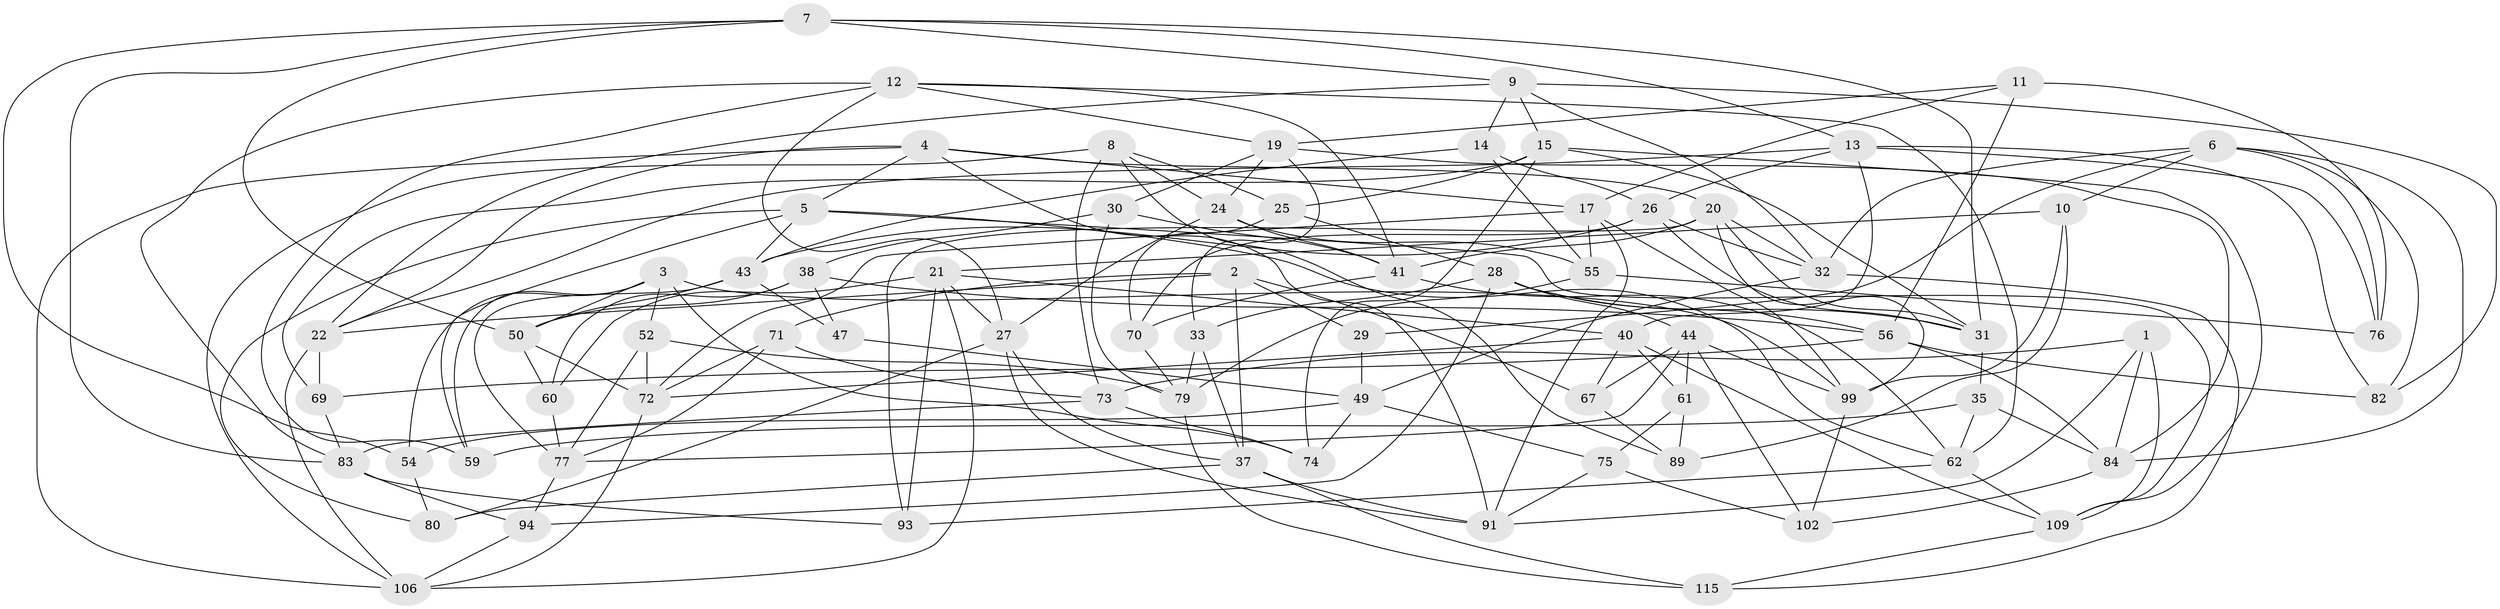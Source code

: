 // Generated by graph-tools (version 1.1) at 2025/24/03/03/25 07:24:24]
// undirected, 72 vertices, 183 edges
graph export_dot {
graph [start="1"]
  node [color=gray90,style=filled];
  1;
  2 [super="+36"];
  3 [super="+45"];
  4 [super="+46"];
  5 [super="+81"];
  6 [super="+107"];
  7 [super="+78"];
  8 [super="+16"];
  9 [super="+18"];
  10;
  11;
  12 [super="+48"];
  13 [super="+68"];
  14;
  15 [super="+85"];
  17 [super="+53"];
  19 [super="+103"];
  20 [super="+23"];
  21 [super="+98"];
  22 [super="+39"];
  24 [super="+42"];
  25;
  26 [super="+96"];
  27 [super="+63"];
  28 [super="+34"];
  29;
  30;
  31 [super="+86"];
  32 [super="+65"];
  33;
  35;
  37 [super="+66"];
  38 [super="+90"];
  40 [super="+64"];
  41 [super="+88"];
  43 [super="+58"];
  44 [super="+111"];
  47;
  49 [super="+95"];
  50 [super="+51"];
  52;
  54;
  55 [super="+57"];
  56 [super="+105"];
  59;
  60;
  61;
  62 [super="+87"];
  67;
  69;
  70;
  71;
  72 [super="+92"];
  73 [super="+114"];
  74;
  75;
  76;
  77 [super="+108"];
  79 [super="+113"];
  80;
  82;
  83 [super="+104"];
  84 [super="+101"];
  89;
  91 [super="+97"];
  93;
  94;
  99 [super="+100"];
  102;
  106 [super="+110"];
  109 [super="+112"];
  115;
  1 -- 91;
  1 -- 73;
  1 -- 84;
  1 -- 109;
  2 -- 71;
  2 -- 29 [weight=2];
  2 -- 67;
  2 -- 37;
  2 -- 22;
  3 -- 54;
  3 -- 59;
  3 -- 74;
  3 -- 52;
  3 -- 50;
  3 -- 99;
  4 -- 91;
  4 -- 22;
  4 -- 17;
  4 -- 106;
  4 -- 5;
  4 -- 20;
  5 -- 109;
  5 -- 80;
  5 -- 59;
  5 -- 43;
  5 -- 62;
  6 -- 76;
  6 -- 84;
  6 -- 10;
  6 -- 32;
  6 -- 82;
  6 -- 29;
  7 -- 54;
  7 -- 9;
  7 -- 50;
  7 -- 83;
  7 -- 13;
  7 -- 31;
  8 -- 25;
  8 -- 89;
  8 -- 24;
  8 -- 106;
  8 -- 73 [weight=2];
  9 -- 32;
  9 -- 82;
  9 -- 22;
  9 -- 14;
  9 -- 15;
  10 -- 89;
  10 -- 99;
  10 -- 21;
  11 -- 56;
  11 -- 76;
  11 -- 17;
  11 -- 19;
  12 -- 83;
  12 -- 59;
  12 -- 62;
  12 -- 27;
  12 -- 19;
  12 -- 41;
  13 -- 26;
  13 -- 76;
  13 -- 22;
  13 -- 40;
  13 -- 82;
  14 -- 55;
  14 -- 43;
  14 -- 26;
  15 -- 69;
  15 -- 74;
  15 -- 25;
  15 -- 109;
  15 -- 31;
  17 -- 99;
  17 -- 72;
  17 -- 55;
  17 -- 91;
  19 -- 33;
  19 -- 24;
  19 -- 84;
  19 -- 30;
  20 -- 32;
  20 -- 99;
  20 -- 41;
  20 -- 93;
  20 -- 31;
  21 -- 60;
  21 -- 106;
  21 -- 40;
  21 -- 27;
  21 -- 93;
  22 -- 106;
  22 -- 69;
  24 -- 55 [weight=2];
  24 -- 27;
  24 -- 41;
  25 -- 70;
  25 -- 28;
  26 -- 70;
  26 -- 43;
  26 -- 32;
  26 -- 31;
  27 -- 80;
  27 -- 37;
  27 -- 91;
  28 -- 31;
  28 -- 94;
  28 -- 44;
  28 -- 33;
  28 -- 56;
  29 -- 49;
  30 -- 79;
  30 -- 41;
  30 -- 38;
  31 -- 35;
  32 -- 49;
  32 -- 115;
  33 -- 37;
  33 -- 79;
  35 -- 59;
  35 -- 62;
  35 -- 84;
  37 -- 91;
  37 -- 115;
  37 -- 80;
  38 -- 47 [weight=2];
  38 -- 50;
  38 -- 60;
  38 -- 56;
  40 -- 109;
  40 -- 72;
  40 -- 67;
  40 -- 61;
  41 -- 70;
  41 -- 62;
  43 -- 47;
  43 -- 77;
  43 -- 50;
  44 -- 102;
  44 -- 99;
  44 -- 67;
  44 -- 77;
  44 -- 61;
  47 -- 49;
  49 -- 74;
  49 -- 75;
  49 -- 54;
  50 -- 60;
  50 -- 72;
  52 -- 79;
  52 -- 77;
  52 -- 72;
  54 -- 80;
  55 -- 76;
  55 -- 79;
  56 -- 69;
  56 -- 82;
  56 -- 84;
  60 -- 77;
  61 -- 75;
  61 -- 89;
  62 -- 93;
  62 -- 109;
  67 -- 89;
  69 -- 83;
  70 -- 79;
  71 -- 73;
  71 -- 77;
  71 -- 72;
  72 -- 106;
  73 -- 74;
  73 -- 83;
  75 -- 102;
  75 -- 91;
  77 -- 94;
  79 -- 115;
  83 -- 94;
  83 -- 93;
  84 -- 102;
  94 -- 106;
  99 -- 102;
  109 -- 115;
}
